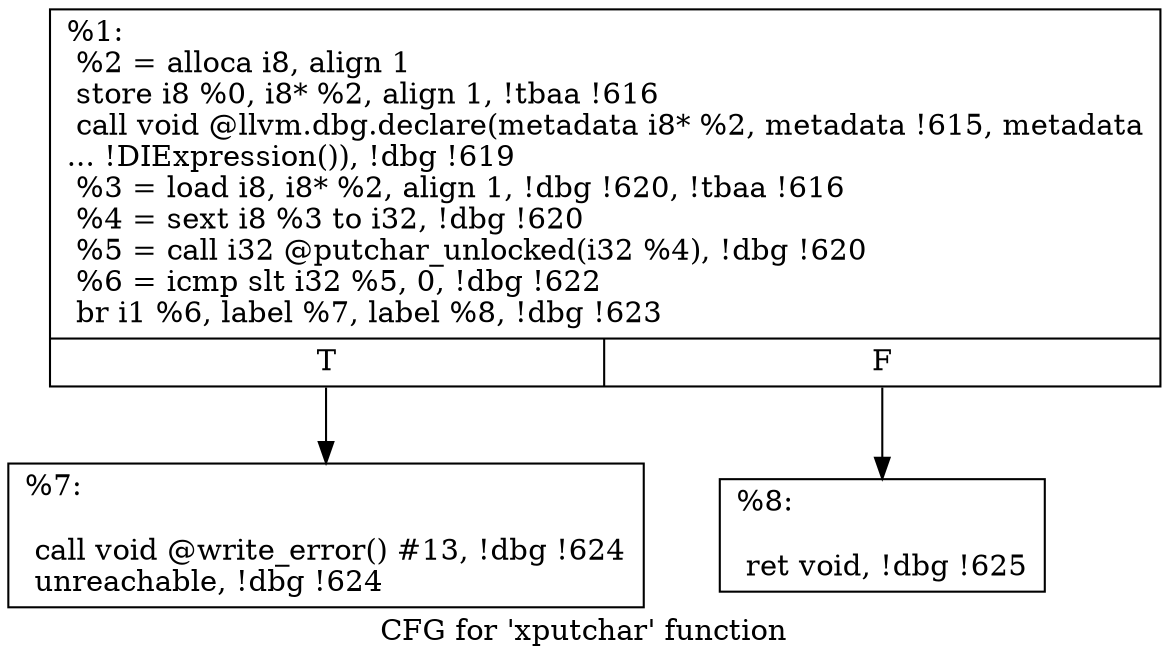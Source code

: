 digraph "CFG for 'xputchar' function" {
	label="CFG for 'xputchar' function";

	Node0x1410850 [shape=record,label="{%1:\l  %2 = alloca i8, align 1\l  store i8 %0, i8* %2, align 1, !tbaa !616\l  call void @llvm.dbg.declare(metadata i8* %2, metadata !615, metadata\l... !DIExpression()), !dbg !619\l  %3 = load i8, i8* %2, align 1, !dbg !620, !tbaa !616\l  %4 = sext i8 %3 to i32, !dbg !620\l  %5 = call i32 @putchar_unlocked(i32 %4), !dbg !620\l  %6 = icmp slt i32 %5, 0, !dbg !622\l  br i1 %6, label %7, label %8, !dbg !623\l|{<s0>T|<s1>F}}"];
	Node0x1410850:s0 -> Node0x1410c50;
	Node0x1410850:s1 -> Node0x1410ca0;
	Node0x1410c50 [shape=record,label="{%7:\l\l  call void @write_error() #13, !dbg !624\l  unreachable, !dbg !624\l}"];
	Node0x1410ca0 [shape=record,label="{%8:\l\l  ret void, !dbg !625\l}"];
}
